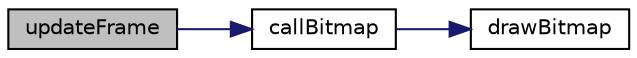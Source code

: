 digraph "updateFrame"
{
  edge [fontname="Helvetica",fontsize="10",labelfontname="Helvetica",labelfontsize="10"];
  node [fontname="Helvetica",fontsize="10",shape=record];
  rankdir="LR";
  Node37 [label="updateFrame",height=0.2,width=0.4,color="black", fillcolor="grey75", style="filled", fontcolor="black"];
  Node37 -> Node38 [color="midnightblue",fontsize="10",style="solid",fontname="Helvetica"];
  Node38 [label="callBitmap",height=0.2,width=0.4,color="black", fillcolor="white", style="filled",URL="$group__video__gr.html#gaec2a87af63bfdab6d54b82012bdaa80e",tooltip="Calls the function drawBitmap. "];
  Node38 -> Node39 [color="midnightblue",fontsize="10",style="solid",fontname="Helvetica"];
  Node39 [label="drawBitmap",height=0.2,width=0.4,color="black", fillcolor="white", style="filled",URL="$group___bitmap.html#ga9d23448e26cd2737b2dff4df6e886f79",tooltip="Draws an unscaled, unrotated bitmap at the given position. "];
}
